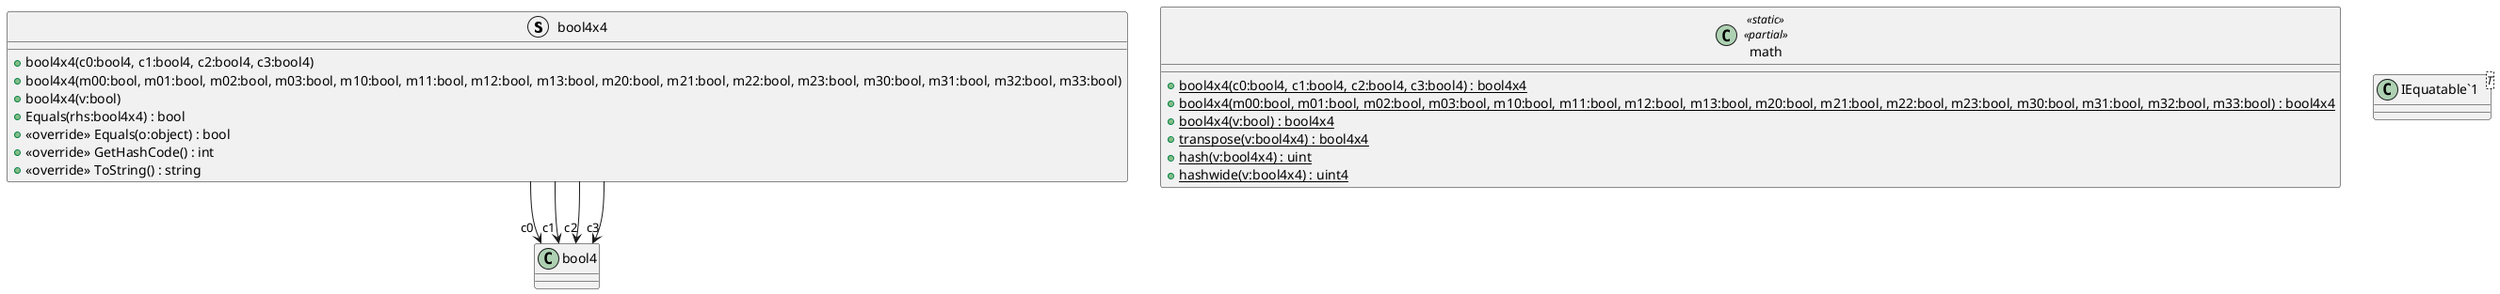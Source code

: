 @startuml
struct bool4x4 {
    + bool4x4(c0:bool4, c1:bool4, c2:bool4, c3:bool4)
    + bool4x4(m00:bool, m01:bool, m02:bool, m03:bool, m10:bool, m11:bool, m12:bool, m13:bool, m20:bool, m21:bool, m22:bool, m23:bool, m30:bool, m31:bool, m32:bool, m33:bool)
    + bool4x4(v:bool)
    + Equals(rhs:bool4x4) : bool
    + <<override>> Equals(o:object) : bool
    + <<override>> GetHashCode() : int
    + <<override>> ToString() : string
}
class math <<static>> <<partial>> {
    + {static} bool4x4(c0:bool4, c1:bool4, c2:bool4, c3:bool4) : bool4x4
    + {static} bool4x4(m00:bool, m01:bool, m02:bool, m03:bool, m10:bool, m11:bool, m12:bool, m13:bool, m20:bool, m21:bool, m22:bool, m23:bool, m30:bool, m31:bool, m32:bool, m33:bool) : bool4x4
    + {static} bool4x4(v:bool) : bool4x4
    + {static} transpose(v:bool4x4) : bool4x4
    + {static} hash(v:bool4x4) : uint
    + {static} hashwide(v:bool4x4) : uint4
}
class "IEquatable`1"<T> {
}
bool4x4 --> "c0" bool4
bool4x4 --> "c1" bool4
bool4x4 --> "c2" bool4
bool4x4 --> "c3" bool4
@enduml
